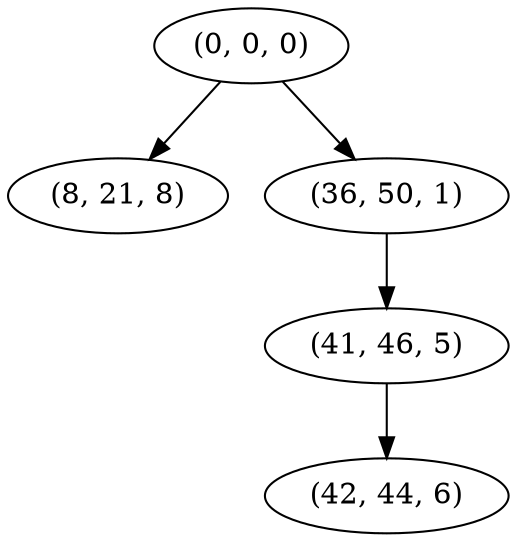 digraph tree {
    "(0, 0, 0)";
    "(8, 21, 8)";
    "(36, 50, 1)";
    "(41, 46, 5)";
    "(42, 44, 6)";
    "(0, 0, 0)" -> "(8, 21, 8)";
    "(0, 0, 0)" -> "(36, 50, 1)";
    "(36, 50, 1)" -> "(41, 46, 5)";
    "(41, 46, 5)" -> "(42, 44, 6)";
}
